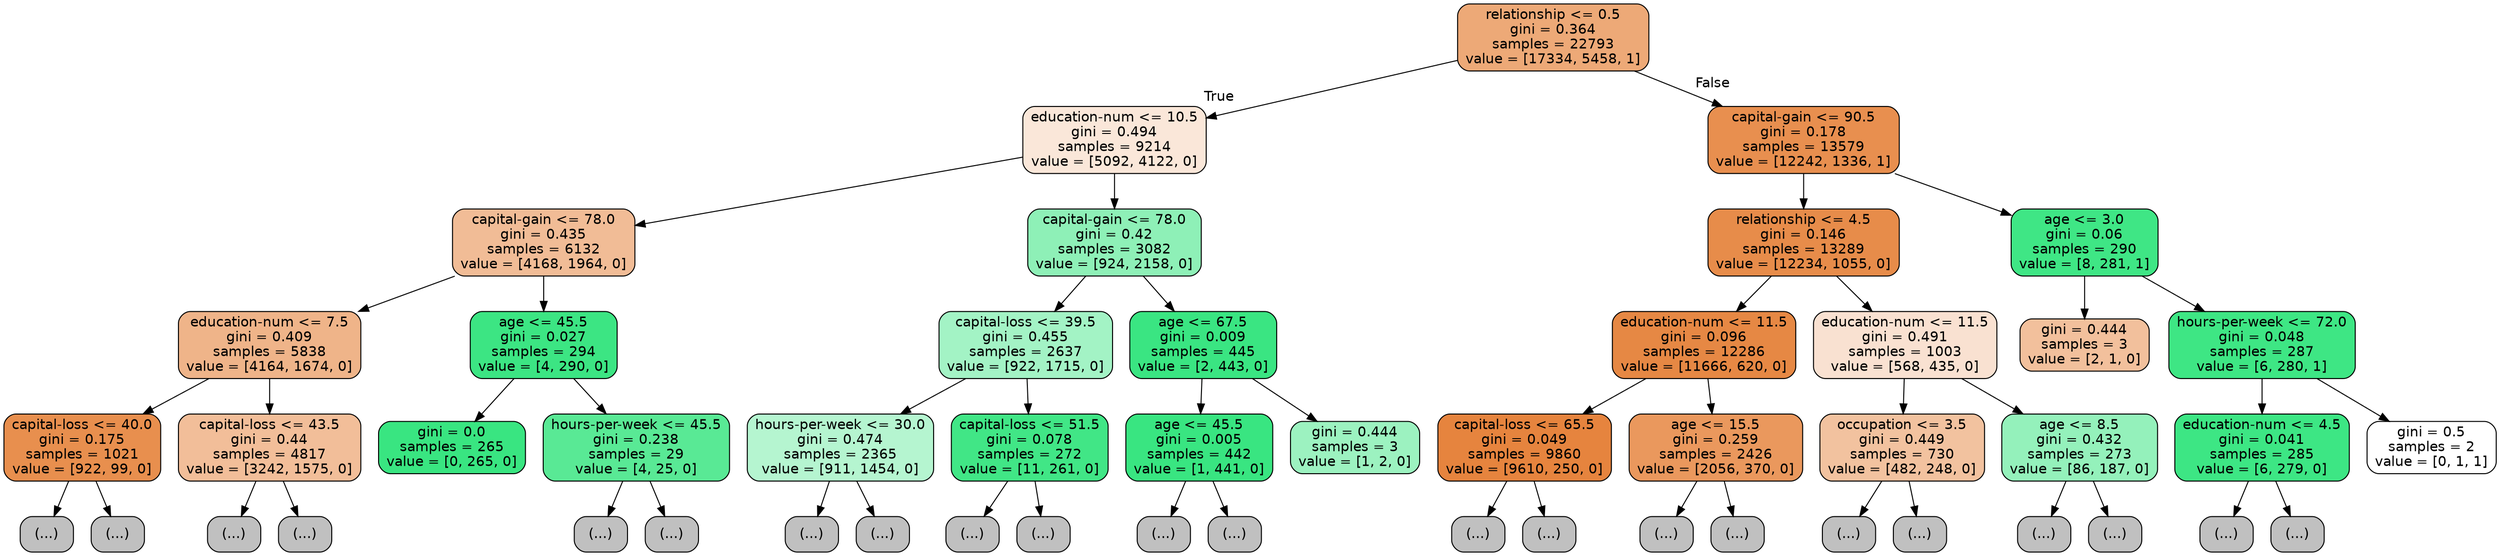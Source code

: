 digraph Tree {
node [shape=box, style="filled, rounded", color="black", fontname=helvetica] ;
edge [fontname=helvetica] ;
0 [label="relationship <= 0.5\ngini = 0.364\nsamples = 22793\nvalue = [17334, 5458, 1]", fillcolor="#eda977"] ;
1 [label="education-num <= 10.5\ngini = 0.494\nsamples = 9214\nvalue = [5092, 4122, 0]", fillcolor="#fae7d9"] ;
0 -> 1 [labeldistance=2.5, labelangle=45, headlabel="True"] ;
2 [label="capital-gain <= 78.0\ngini = 0.435\nsamples = 6132\nvalue = [4168, 1964, 0]", fillcolor="#f1bc96"] ;
1 -> 2 ;
3 [label="education-num <= 7.5\ngini = 0.409\nsamples = 5838\nvalue = [4164, 1674, 0]", fillcolor="#efb489"] ;
2 -> 3 ;
4 [label="capital-loss <= 40.0\ngini = 0.175\nsamples = 1021\nvalue = [922, 99, 0]", fillcolor="#e88f4e"] ;
3 -> 4 ;
5 [label="(...)", fillcolor="#C0C0C0"] ;
4 -> 5 ;
50 [label="(...)", fillcolor="#C0C0C0"] ;
4 -> 50 ;
57 [label="capital-loss <= 43.5\ngini = 0.44\nsamples = 4817\nvalue = [3242, 1575, 0]", fillcolor="#f2be99"] ;
3 -> 57 ;
58 [label="(...)", fillcolor="#C0C0C0"] ;
57 -> 58 ;
115 [label="(...)", fillcolor="#C0C0C0"] ;
57 -> 115 ;
140 [label="age <= 45.5\ngini = 0.027\nsamples = 294\nvalue = [4, 290, 0]", fillcolor="#3ce583"] ;
2 -> 140 ;
141 [label="gini = 0.0\nsamples = 265\nvalue = [0, 265, 0]", fillcolor="#39e581"] ;
140 -> 141 ;
142 [label="hours-per-week <= 45.5\ngini = 0.238\nsamples = 29\nvalue = [4, 25, 0]", fillcolor="#59e995"] ;
140 -> 142 ;
143 [label="(...)", fillcolor="#C0C0C0"] ;
142 -> 143 ;
150 [label="(...)", fillcolor="#C0C0C0"] ;
142 -> 150 ;
151 [label="capital-gain <= 78.0\ngini = 0.42\nsamples = 3082\nvalue = [924, 2158, 0]", fillcolor="#8ef0b7"] ;
1 -> 151 ;
152 [label="capital-loss <= 39.5\ngini = 0.455\nsamples = 2637\nvalue = [922, 1715, 0]", fillcolor="#a3f3c5"] ;
151 -> 152 ;
153 [label="hours-per-week <= 30.0\ngini = 0.474\nsamples = 2365\nvalue = [911, 1454, 0]", fillcolor="#b5f5d0"] ;
152 -> 153 ;
154 [label="(...)", fillcolor="#C0C0C0"] ;
153 -> 154 ;
187 [label="(...)", fillcolor="#C0C0C0"] ;
153 -> 187 ;
242 [label="capital-loss <= 51.5\ngini = 0.078\nsamples = 272\nvalue = [11, 261, 0]", fillcolor="#41e686"] ;
152 -> 242 ;
243 [label="(...)", fillcolor="#C0C0C0"] ;
242 -> 243 ;
250 [label="(...)", fillcolor="#C0C0C0"] ;
242 -> 250 ;
257 [label="age <= 67.5\ngini = 0.009\nsamples = 445\nvalue = [2, 443, 0]", fillcolor="#3ae582"] ;
151 -> 257 ;
258 [label="age <= 45.5\ngini = 0.005\nsamples = 442\nvalue = [1, 441, 0]", fillcolor="#39e581"] ;
257 -> 258 ;
259 [label="(...)", fillcolor="#C0C0C0"] ;
258 -> 259 ;
260 [label="(...)", fillcolor="#C0C0C0"] ;
258 -> 260 ;
265 [label="gini = 0.444\nsamples = 3\nvalue = [1, 2, 0]", fillcolor="#9cf2c0"] ;
257 -> 265 ;
266 [label="capital-gain <= 90.5\ngini = 0.178\nsamples = 13579\nvalue = [12242, 1336, 1]", fillcolor="#e88f4f"] ;
0 -> 266 [labeldistance=2.5, labelangle=-45, headlabel="False"] ;
267 [label="relationship <= 4.5\ngini = 0.146\nsamples = 13289\nvalue = [12234, 1055, 0]", fillcolor="#e78c4a"] ;
266 -> 267 ;
268 [label="education-num <= 11.5\ngini = 0.096\nsamples = 12286\nvalue = [11666, 620, 0]", fillcolor="#e68844"] ;
267 -> 268 ;
269 [label="capital-loss <= 65.5\ngini = 0.049\nsamples = 9860\nvalue = [9610, 250, 0]", fillcolor="#e6843e"] ;
268 -> 269 ;
270 [label="(...)", fillcolor="#C0C0C0"] ;
269 -> 270 ;
321 [label="(...)", fillcolor="#C0C0C0"] ;
269 -> 321 ;
336 [label="age <= 15.5\ngini = 0.259\nsamples = 2426\nvalue = [2056, 370, 0]", fillcolor="#ea985d"] ;
268 -> 336 ;
337 [label="(...)", fillcolor="#C0C0C0"] ;
336 -> 337 ;
384 [label="(...)", fillcolor="#C0C0C0"] ;
336 -> 384 ;
425 [label="education-num <= 11.5\ngini = 0.491\nsamples = 1003\nvalue = [568, 435, 0]", fillcolor="#f9e1d1"] ;
267 -> 425 ;
426 [label="occupation <= 3.5\ngini = 0.449\nsamples = 730\nvalue = [482, 248, 0]", fillcolor="#f2c29f"] ;
425 -> 426 ;
427 [label="(...)", fillcolor="#C0C0C0"] ;
426 -> 427 ;
468 [label="(...)", fillcolor="#C0C0C0"] ;
426 -> 468 ;
507 [label="age <= 8.5\ngini = 0.432\nsamples = 273\nvalue = [86, 187, 0]", fillcolor="#94f1bb"] ;
425 -> 507 ;
508 [label="(...)", fillcolor="#C0C0C0"] ;
507 -> 508 ;
515 [label="(...)", fillcolor="#C0C0C0"] ;
507 -> 515 ;
542 [label="age <= 3.0\ngini = 0.06\nsamples = 290\nvalue = [8, 281, 1]", fillcolor="#3fe685"] ;
266 -> 542 ;
543 [label="gini = 0.444\nsamples = 3\nvalue = [2, 1, 0]", fillcolor="#f2c09c"] ;
542 -> 543 ;
544 [label="hours-per-week <= 72.0\ngini = 0.048\nsamples = 287\nvalue = [6, 280, 1]", fillcolor="#3ee684"] ;
542 -> 544 ;
545 [label="education-num <= 4.5\ngini = 0.041\nsamples = 285\nvalue = [6, 279, 0]", fillcolor="#3de684"] ;
544 -> 545 ;
546 [label="(...)", fillcolor="#C0C0C0"] ;
545 -> 546 ;
547 [label="(...)", fillcolor="#C0C0C0"] ;
545 -> 547 ;
562 [label="gini = 0.5\nsamples = 2\nvalue = [0, 1, 1]", fillcolor="#ffffff"] ;
544 -> 562 ;
}